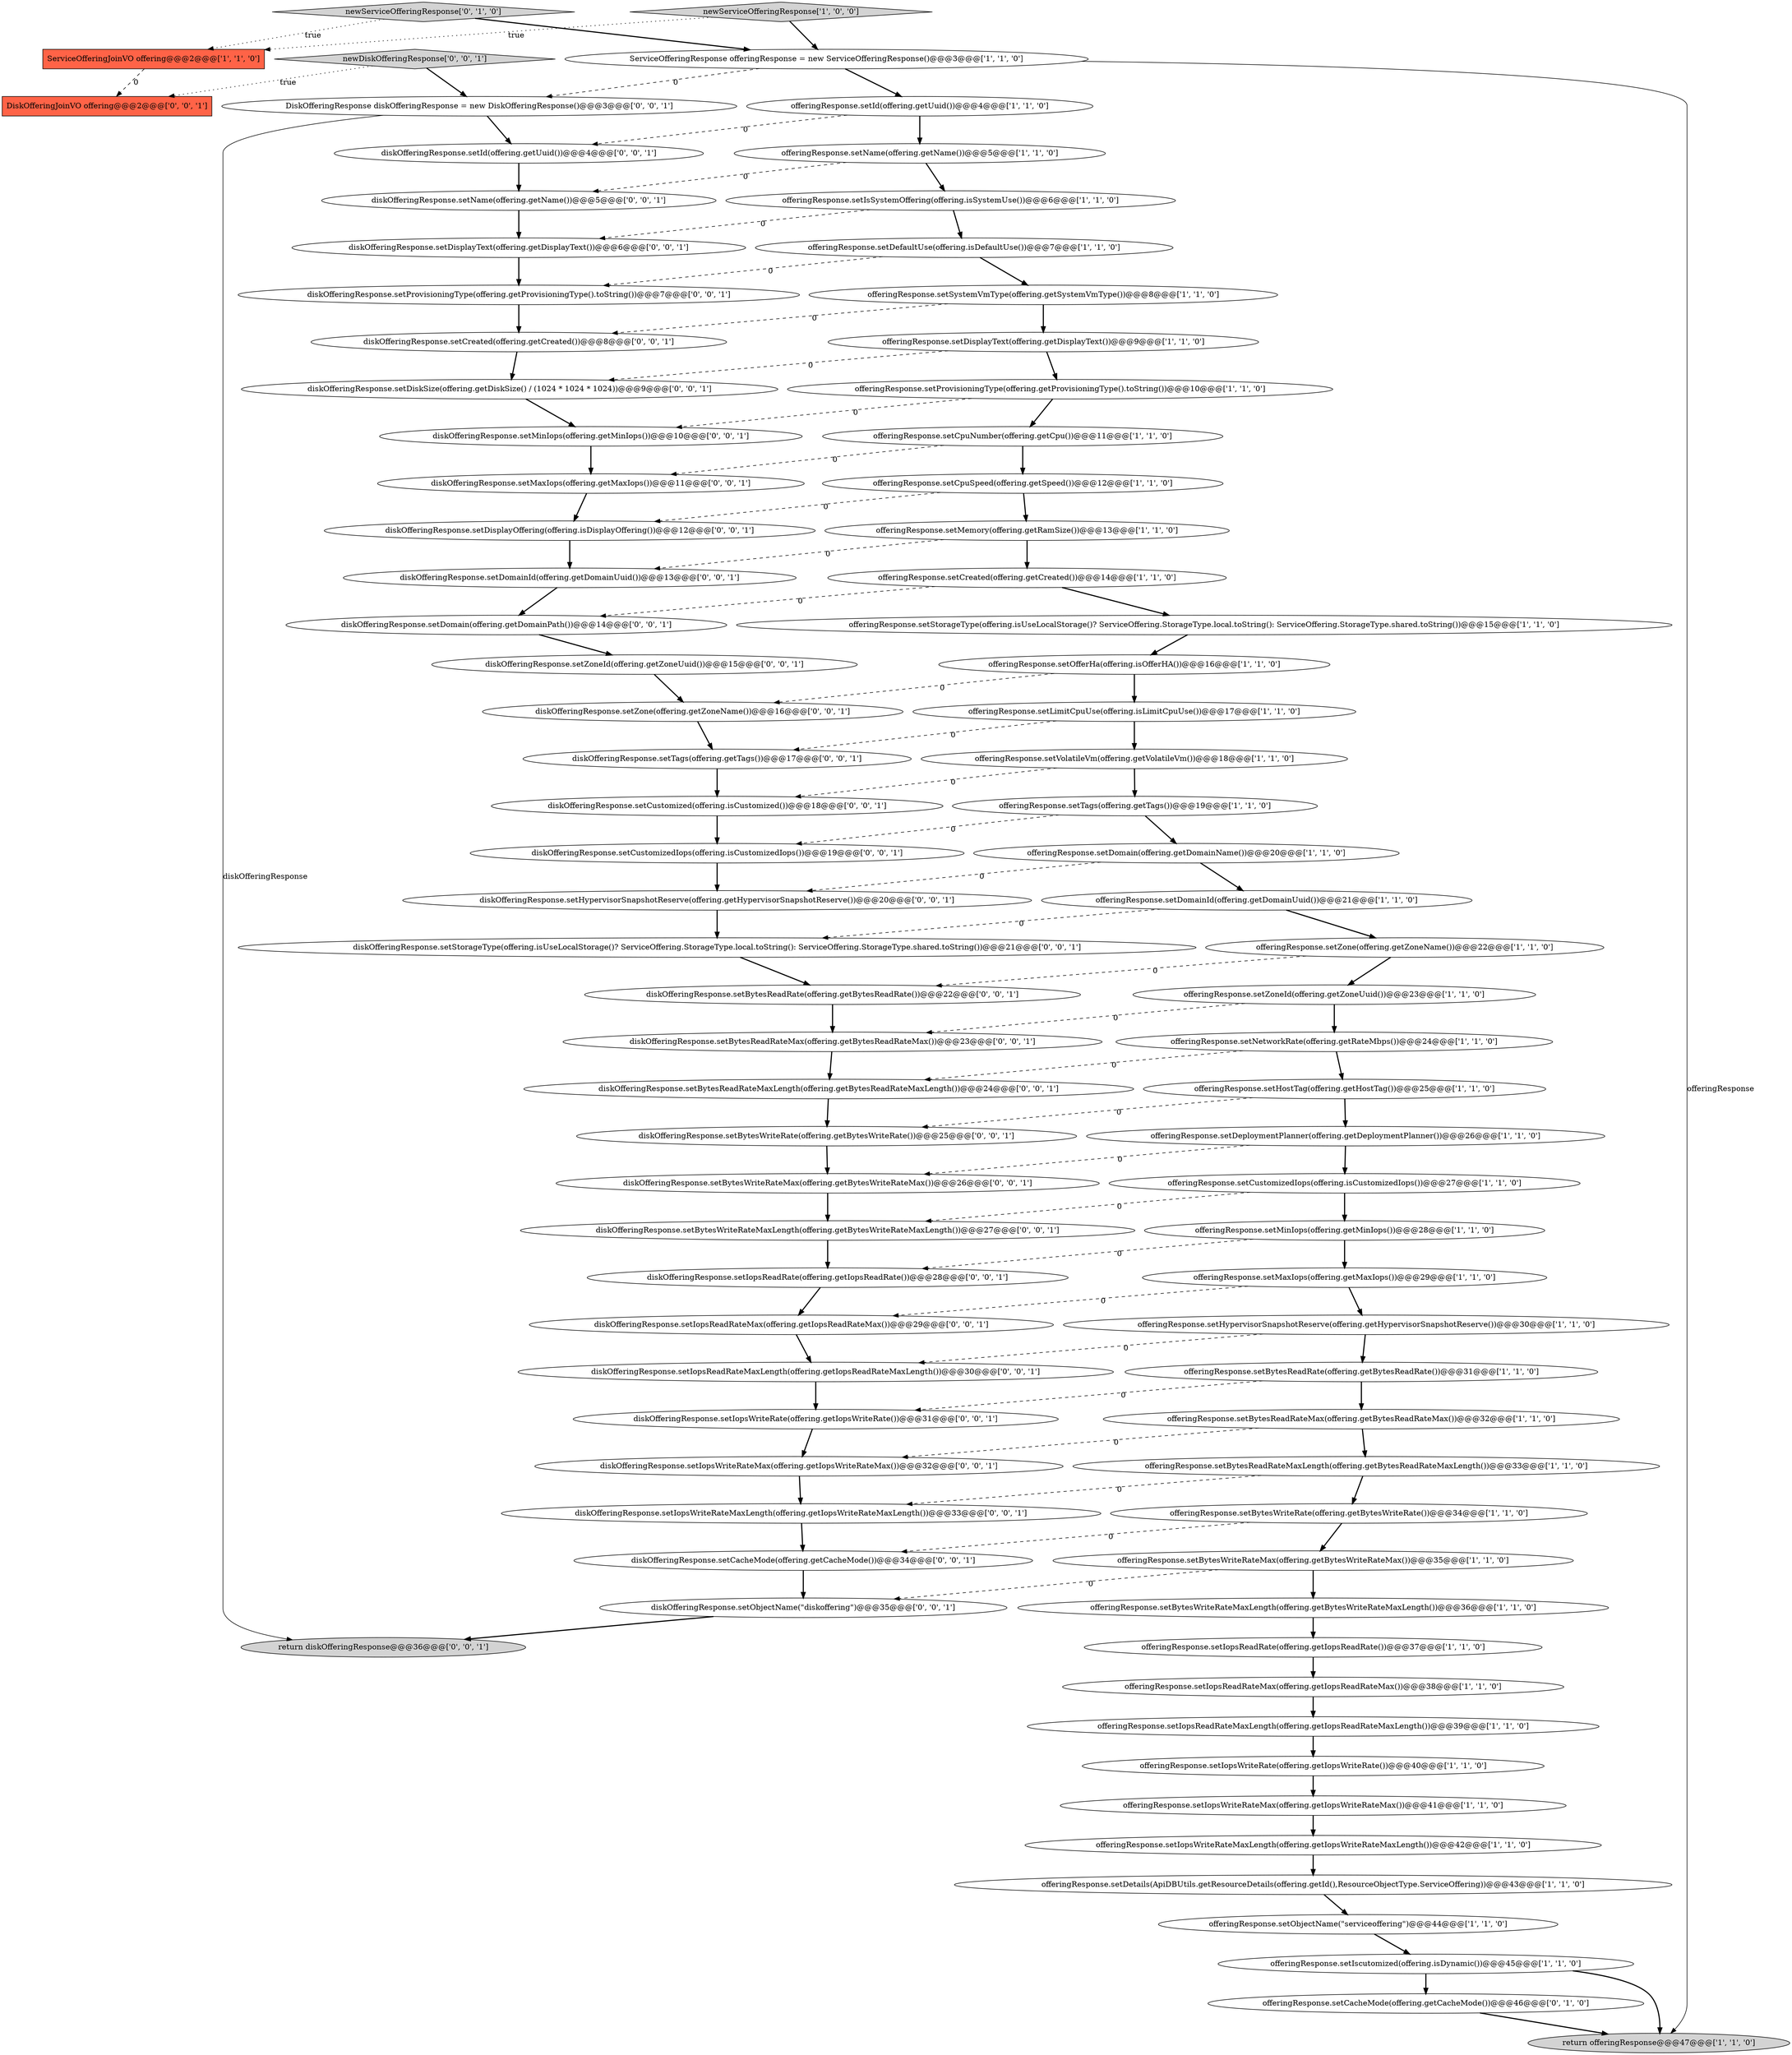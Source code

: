 digraph {
56 [style = filled, label = "diskOfferingResponse.setMinIops(offering.getMinIops())@@@10@@@['0', '0', '1']", fillcolor = white, shape = ellipse image = "AAA0AAABBB3BBB"];
0 [style = filled, label = "offeringResponse.setDomainId(offering.getDomainUuid())@@@21@@@['1', '1', '0']", fillcolor = white, shape = ellipse image = "AAA0AAABBB1BBB"];
43 [style = filled, label = "offeringResponse.setHypervisorSnapshotReserve(offering.getHypervisorSnapshotReserve())@@@30@@@['1', '1', '0']", fillcolor = white, shape = ellipse image = "AAA0AAABBB1BBB"];
10 [style = filled, label = "offeringResponse.setBytesWriteRate(offering.getBytesWriteRate())@@@34@@@['1', '1', '0']", fillcolor = white, shape = ellipse image = "AAA0AAABBB1BBB"];
36 [style = filled, label = "offeringResponse.setName(offering.getName())@@@5@@@['1', '1', '0']", fillcolor = white, shape = ellipse image = "AAA0AAABBB1BBB"];
41 [style = filled, label = "offeringResponse.setCpuSpeed(offering.getSpeed())@@@12@@@['1', '1', '0']", fillcolor = white, shape = ellipse image = "AAA0AAABBB1BBB"];
50 [style = filled, label = "diskOfferingResponse.setIopsWriteRateMax(offering.getIopsWriteRateMax())@@@32@@@['0', '0', '1']", fillcolor = white, shape = ellipse image = "AAA0AAABBB3BBB"];
68 [style = filled, label = "diskOfferingResponse.setDiskSize(offering.getDiskSize() / (1024 * 1024 * 1024))@@@9@@@['0', '0', '1']", fillcolor = white, shape = ellipse image = "AAA0AAABBB3BBB"];
29 [style = filled, label = "offeringResponse.setSystemVmType(offering.getSystemVmType())@@@8@@@['1', '1', '0']", fillcolor = white, shape = ellipse image = "AAA0AAABBB1BBB"];
62 [style = filled, label = "diskOfferingResponse.setDomainId(offering.getDomainUuid())@@@13@@@['0', '0', '1']", fillcolor = white, shape = ellipse image = "AAA0AAABBB3BBB"];
69 [style = filled, label = "diskOfferingResponse.setStorageType(offering.isUseLocalStorage()? ServiceOffering.StorageType.local.toString(): ServiceOffering.StorageType.shared.toString())@@@21@@@['0', '0', '1']", fillcolor = white, shape = ellipse image = "AAA0AAABBB3BBB"];
19 [style = filled, label = "offeringResponse.setBytesReadRateMax(offering.getBytesReadRateMax())@@@32@@@['1', '1', '0']", fillcolor = white, shape = ellipse image = "AAA0AAABBB1BBB"];
8 [style = filled, label = "offeringResponse.setStorageType(offering.isUseLocalStorage()? ServiceOffering.StorageType.local.toString(): ServiceOffering.StorageType.shared.toString())@@@15@@@['1', '1', '0']", fillcolor = white, shape = ellipse image = "AAA0AAABBB1BBB"];
23 [style = filled, label = "offeringResponse.setIopsReadRate(offering.getIopsReadRate())@@@37@@@['1', '1', '0']", fillcolor = white, shape = ellipse image = "AAA0AAABBB1BBB"];
58 [style = filled, label = "diskOfferingResponse.setDisplayOffering(offering.isDisplayOffering())@@@12@@@['0', '0', '1']", fillcolor = white, shape = ellipse image = "AAA0AAABBB3BBB"];
71 [style = filled, label = "diskOfferingResponse.setDomain(offering.getDomainPath())@@@14@@@['0', '0', '1']", fillcolor = white, shape = ellipse image = "AAA0AAABBB3BBB"];
2 [style = filled, label = "offeringResponse.setId(offering.getUuid())@@@4@@@['1', '1', '0']", fillcolor = white, shape = ellipse image = "AAA0AAABBB1BBB"];
39 [style = filled, label = "offeringResponse.setLimitCpuUse(offering.isLimitCpuUse())@@@17@@@['1', '1', '0']", fillcolor = white, shape = ellipse image = "AAA0AAABBB1BBB"];
57 [style = filled, label = "diskOfferingResponse.setCacheMode(offering.getCacheMode())@@@34@@@['0', '0', '1']", fillcolor = white, shape = ellipse image = "AAA0AAABBB3BBB"];
18 [style = filled, label = "offeringResponse.setMaxIops(offering.getMaxIops())@@@29@@@['1', '1', '0']", fillcolor = white, shape = ellipse image = "AAA0AAABBB1BBB"];
4 [style = filled, label = "return offeringResponse@@@47@@@['1', '1', '0']", fillcolor = lightgray, shape = ellipse image = "AAA0AAABBB1BBB"];
21 [style = filled, label = "offeringResponse.setBytesReadRateMaxLength(offering.getBytesReadRateMaxLength())@@@33@@@['1', '1', '0']", fillcolor = white, shape = ellipse image = "AAA0AAABBB1BBB"];
26 [style = filled, label = "offeringResponse.setDefaultUse(offering.isDefaultUse())@@@7@@@['1', '1', '0']", fillcolor = white, shape = ellipse image = "AAA0AAABBB1BBB"];
38 [style = filled, label = "offeringResponse.setProvisioningType(offering.getProvisioningType().toString())@@@10@@@['1', '1', '0']", fillcolor = white, shape = ellipse image = "AAA0AAABBB1BBB"];
59 [style = filled, label = "DiskOfferingJoinVO offering@@@2@@@['0', '0', '1']", fillcolor = tomato, shape = box image = "AAA0AAABBB3BBB"];
1 [style = filled, label = "offeringResponse.setMinIops(offering.getMinIops())@@@28@@@['1', '1', '0']", fillcolor = white, shape = ellipse image = "AAA0AAABBB1BBB"];
52 [style = filled, label = "diskOfferingResponse.setId(offering.getUuid())@@@4@@@['0', '0', '1']", fillcolor = white, shape = ellipse image = "AAA0AAABBB3BBB"];
80 [style = filled, label = "diskOfferingResponse.setMaxIops(offering.getMaxIops())@@@11@@@['0', '0', '1']", fillcolor = white, shape = ellipse image = "AAA0AAABBB3BBB"];
47 [style = filled, label = "newServiceOfferingResponse['0', '1', '0']", fillcolor = lightgray, shape = diamond image = "AAA0AAABBB2BBB"];
81 [style = filled, label = "diskOfferingResponse.setBytesReadRateMaxLength(offering.getBytesReadRateMaxLength())@@@24@@@['0', '0', '1']", fillcolor = white, shape = ellipse image = "AAA0AAABBB3BBB"];
35 [style = filled, label = "ServiceOfferingJoinVO offering@@@2@@@['1', '1', '0']", fillcolor = tomato, shape = box image = "AAA0AAABBB1BBB"];
3 [style = filled, label = "offeringResponse.setCpuNumber(offering.getCpu())@@@11@@@['1', '1', '0']", fillcolor = white, shape = ellipse image = "AAA0AAABBB1BBB"];
24 [style = filled, label = "offeringResponse.setIopsReadRateMaxLength(offering.getIopsReadRateMaxLength())@@@39@@@['1', '1', '0']", fillcolor = white, shape = ellipse image = "AAA0AAABBB1BBB"];
42 [style = filled, label = "ServiceOfferingResponse offeringResponse = new ServiceOfferingResponse()@@@3@@@['1', '1', '0']", fillcolor = white, shape = ellipse image = "AAA0AAABBB1BBB"];
46 [style = filled, label = "offeringResponse.setCacheMode(offering.getCacheMode())@@@46@@@['0', '1', '0']", fillcolor = white, shape = ellipse image = "AAA1AAABBB2BBB"];
73 [style = filled, label = "newDiskOfferingResponse['0', '0', '1']", fillcolor = lightgray, shape = diamond image = "AAA0AAABBB3BBB"];
45 [style = filled, label = "offeringResponse.setZoneId(offering.getZoneUuid())@@@23@@@['1', '1', '0']", fillcolor = white, shape = ellipse image = "AAA0AAABBB1BBB"];
44 [style = filled, label = "offeringResponse.setIopsReadRateMax(offering.getIopsReadRateMax())@@@38@@@['1', '1', '0']", fillcolor = white, shape = ellipse image = "AAA0AAABBB1BBB"];
76 [style = filled, label = "diskOfferingResponse.setBytesWriteRateMax(offering.getBytesWriteRateMax())@@@26@@@['0', '0', '1']", fillcolor = white, shape = ellipse image = "AAA0AAABBB3BBB"];
28 [style = filled, label = "offeringResponse.setCustomizedIops(offering.isCustomizedIops())@@@27@@@['1', '1', '0']", fillcolor = white, shape = ellipse image = "AAA0AAABBB1BBB"];
32 [style = filled, label = "offeringResponse.setObjectName(\"serviceoffering\")@@@44@@@['1', '1', '0']", fillcolor = white, shape = ellipse image = "AAA0AAABBB1BBB"];
78 [style = filled, label = "diskOfferingResponse.setIopsWriteRate(offering.getIopsWriteRate())@@@31@@@['0', '0', '1']", fillcolor = white, shape = ellipse image = "AAA0AAABBB3BBB"];
9 [style = filled, label = "offeringResponse.setOfferHa(offering.isOfferHA())@@@16@@@['1', '1', '0']", fillcolor = white, shape = ellipse image = "AAA0AAABBB1BBB"];
65 [style = filled, label = "diskOfferingResponse.setBytesReadRate(offering.getBytesReadRate())@@@22@@@['0', '0', '1']", fillcolor = white, shape = ellipse image = "AAA0AAABBB3BBB"];
12 [style = filled, label = "offeringResponse.setVolatileVm(offering.getVolatileVm())@@@18@@@['1', '1', '0']", fillcolor = white, shape = ellipse image = "AAA0AAABBB1BBB"];
27 [style = filled, label = "offeringResponse.setDeploymentPlanner(offering.getDeploymentPlanner())@@@26@@@['1', '1', '0']", fillcolor = white, shape = ellipse image = "AAA0AAABBB1BBB"];
55 [style = filled, label = "diskOfferingResponse.setCustomizedIops(offering.isCustomizedIops())@@@19@@@['0', '0', '1']", fillcolor = white, shape = ellipse image = "AAA0AAABBB3BBB"];
75 [style = filled, label = "diskOfferingResponse.setBytesReadRateMax(offering.getBytesReadRateMax())@@@23@@@['0', '0', '1']", fillcolor = white, shape = ellipse image = "AAA0AAABBB3BBB"];
5 [style = filled, label = "offeringResponse.setTags(offering.getTags())@@@19@@@['1', '1', '0']", fillcolor = white, shape = ellipse image = "AAA0AAABBB1BBB"];
31 [style = filled, label = "offeringResponse.setIopsWriteRate(offering.getIopsWriteRate())@@@40@@@['1', '1', '0']", fillcolor = white, shape = ellipse image = "AAA0AAABBB1BBB"];
40 [style = filled, label = "offeringResponse.setDisplayText(offering.getDisplayText())@@@9@@@['1', '1', '0']", fillcolor = white, shape = ellipse image = "AAA0AAABBB1BBB"];
51 [style = filled, label = "diskOfferingResponse.setBytesWriteRateMaxLength(offering.getBytesWriteRateMaxLength())@@@27@@@['0', '0', '1']", fillcolor = white, shape = ellipse image = "AAA0AAABBB3BBB"];
70 [style = filled, label = "diskOfferingResponse.setCustomized(offering.isCustomized())@@@18@@@['0', '0', '1']", fillcolor = white, shape = ellipse image = "AAA0AAABBB3BBB"];
7 [style = filled, label = "offeringResponse.setBytesWriteRateMax(offering.getBytesWriteRateMax())@@@35@@@['1', '1', '0']", fillcolor = white, shape = ellipse image = "AAA0AAABBB1BBB"];
6 [style = filled, label = "offeringResponse.setHostTag(offering.getHostTag())@@@25@@@['1', '1', '0']", fillcolor = white, shape = ellipse image = "AAA0AAABBB1BBB"];
33 [style = filled, label = "offeringResponse.setBytesReadRate(offering.getBytesReadRate())@@@31@@@['1', '1', '0']", fillcolor = white, shape = ellipse image = "AAA0AAABBB1BBB"];
30 [style = filled, label = "offeringResponse.setCreated(offering.getCreated())@@@14@@@['1', '1', '0']", fillcolor = white, shape = ellipse image = "AAA0AAABBB1BBB"];
15 [style = filled, label = "offeringResponse.setBytesWriteRateMaxLength(offering.getBytesWriteRateMaxLength())@@@36@@@['1', '1', '0']", fillcolor = white, shape = ellipse image = "AAA0AAABBB1BBB"];
34 [style = filled, label = "offeringResponse.setIsSystemOffering(offering.isSystemUse())@@@6@@@['1', '1', '0']", fillcolor = white, shape = ellipse image = "AAA0AAABBB1BBB"];
67 [style = filled, label = "diskOfferingResponse.setCreated(offering.getCreated())@@@8@@@['0', '0', '1']", fillcolor = white, shape = ellipse image = "AAA0AAABBB3BBB"];
37 [style = filled, label = "offeringResponse.setDomain(offering.getDomainName())@@@20@@@['1', '1', '0']", fillcolor = white, shape = ellipse image = "AAA0AAABBB1BBB"];
54 [style = filled, label = "return diskOfferingResponse@@@36@@@['0', '0', '1']", fillcolor = lightgray, shape = ellipse image = "AAA0AAABBB3BBB"];
82 [style = filled, label = "diskOfferingResponse.setIopsReadRateMaxLength(offering.getIopsReadRateMaxLength())@@@30@@@['0', '0', '1']", fillcolor = white, shape = ellipse image = "AAA0AAABBB3BBB"];
74 [style = filled, label = "DiskOfferingResponse diskOfferingResponse = new DiskOfferingResponse()@@@3@@@['0', '0', '1']", fillcolor = white, shape = ellipse image = "AAA0AAABBB3BBB"];
49 [style = filled, label = "diskOfferingResponse.setName(offering.getName())@@@5@@@['0', '0', '1']", fillcolor = white, shape = ellipse image = "AAA0AAABBB3BBB"];
60 [style = filled, label = "diskOfferingResponse.setIopsReadRate(offering.getIopsReadRate())@@@28@@@['0', '0', '1']", fillcolor = white, shape = ellipse image = "AAA0AAABBB3BBB"];
53 [style = filled, label = "diskOfferingResponse.setZoneId(offering.getZoneUuid())@@@15@@@['0', '0', '1']", fillcolor = white, shape = ellipse image = "AAA0AAABBB3BBB"];
66 [style = filled, label = "diskOfferingResponse.setProvisioningType(offering.getProvisioningType().toString())@@@7@@@['0', '0', '1']", fillcolor = white, shape = ellipse image = "AAA0AAABBB3BBB"];
14 [style = filled, label = "offeringResponse.setMemory(offering.getRamSize())@@@13@@@['1', '1', '0']", fillcolor = white, shape = ellipse image = "AAA0AAABBB1BBB"];
13 [style = filled, label = "offeringResponse.setNetworkRate(offering.getRateMbps())@@@24@@@['1', '1', '0']", fillcolor = white, shape = ellipse image = "AAA0AAABBB1BBB"];
11 [style = filled, label = "offeringResponse.setIscutomized(offering.isDynamic())@@@45@@@['1', '1', '0']", fillcolor = white, shape = ellipse image = "AAA0AAABBB1BBB"];
20 [style = filled, label = "offeringResponse.setZone(offering.getZoneName())@@@22@@@['1', '1', '0']", fillcolor = white, shape = ellipse image = "AAA0AAABBB1BBB"];
64 [style = filled, label = "diskOfferingResponse.setBytesWriteRate(offering.getBytesWriteRate())@@@25@@@['0', '0', '1']", fillcolor = white, shape = ellipse image = "AAA0AAABBB3BBB"];
48 [style = filled, label = "diskOfferingResponse.setTags(offering.getTags())@@@17@@@['0', '0', '1']", fillcolor = white, shape = ellipse image = "AAA0AAABBB3BBB"];
77 [style = filled, label = "diskOfferingResponse.setIopsReadRateMax(offering.getIopsReadRateMax())@@@29@@@['0', '0', '1']", fillcolor = white, shape = ellipse image = "AAA0AAABBB3BBB"];
83 [style = filled, label = "diskOfferingResponse.setObjectName(\"diskoffering\")@@@35@@@['0', '0', '1']", fillcolor = white, shape = ellipse image = "AAA0AAABBB3BBB"];
61 [style = filled, label = "diskOfferingResponse.setIopsWriteRateMaxLength(offering.getIopsWriteRateMaxLength())@@@33@@@['0', '0', '1']", fillcolor = white, shape = ellipse image = "AAA0AAABBB3BBB"];
16 [style = filled, label = "newServiceOfferingResponse['1', '0', '0']", fillcolor = lightgray, shape = diamond image = "AAA0AAABBB1BBB"];
17 [style = filled, label = "offeringResponse.setIopsWriteRateMax(offering.getIopsWriteRateMax())@@@41@@@['1', '1', '0']", fillcolor = white, shape = ellipse image = "AAA0AAABBB1BBB"];
79 [style = filled, label = "diskOfferingResponse.setZone(offering.getZoneName())@@@16@@@['0', '0', '1']", fillcolor = white, shape = ellipse image = "AAA0AAABBB3BBB"];
25 [style = filled, label = "offeringResponse.setDetails(ApiDBUtils.getResourceDetails(offering.getId(),ResourceObjectType.ServiceOffering))@@@43@@@['1', '1', '0']", fillcolor = white, shape = ellipse image = "AAA0AAABBB1BBB"];
72 [style = filled, label = "diskOfferingResponse.setHypervisorSnapshotReserve(offering.getHypervisorSnapshotReserve())@@@20@@@['0', '0', '1']", fillcolor = white, shape = ellipse image = "AAA0AAABBB3BBB"];
63 [style = filled, label = "diskOfferingResponse.setDisplayText(offering.getDisplayText())@@@6@@@['0', '0', '1']", fillcolor = white, shape = ellipse image = "AAA0AAABBB3BBB"];
22 [style = filled, label = "offeringResponse.setIopsWriteRateMaxLength(offering.getIopsWriteRateMaxLength())@@@42@@@['1', '1', '0']", fillcolor = white, shape = ellipse image = "AAA0AAABBB1BBB"];
11->46 [style = bold, label=""];
11->4 [style = bold, label=""];
27->76 [style = dashed, label="0"];
12->70 [style = dashed, label="0"];
0->69 [style = dashed, label="0"];
74->54 [style = solid, label="diskOfferingResponse"];
13->6 [style = bold, label=""];
66->67 [style = bold, label=""];
1->18 [style = bold, label=""];
69->65 [style = bold, label=""];
38->56 [style = dashed, label="0"];
61->57 [style = bold, label=""];
37->72 [style = dashed, label="0"];
37->0 [style = bold, label=""];
0->20 [style = bold, label=""];
58->62 [style = bold, label=""];
28->1 [style = bold, label=""];
42->2 [style = bold, label=""];
33->78 [style = dashed, label="0"];
1->60 [style = dashed, label="0"];
10->57 [style = dashed, label="0"];
47->35 [style = dotted, label="true"];
45->13 [style = bold, label=""];
82->78 [style = bold, label=""];
17->22 [style = bold, label=""];
70->55 [style = bold, label=""];
53->79 [style = bold, label=""];
42->4 [style = solid, label="offeringResponse"];
50->61 [style = bold, label=""];
34->26 [style = bold, label=""];
3->80 [style = dashed, label="0"];
9->39 [style = bold, label=""];
56->80 [style = bold, label=""];
76->51 [style = bold, label=""];
16->35 [style = dotted, label="true"];
29->67 [style = dashed, label="0"];
27->28 [style = bold, label=""];
68->56 [style = bold, label=""];
13->81 [style = dashed, label="0"];
15->23 [style = bold, label=""];
72->69 [style = bold, label=""];
32->11 [style = bold, label=""];
26->66 [style = dashed, label="0"];
41->58 [style = dashed, label="0"];
57->83 [style = bold, label=""];
55->72 [style = bold, label=""];
6->27 [style = bold, label=""];
5->37 [style = bold, label=""];
63->66 [style = bold, label=""];
2->36 [style = bold, label=""];
10->7 [style = bold, label=""];
42->74 [style = dashed, label="0"];
14->30 [style = bold, label=""];
31->17 [style = bold, label=""];
22->25 [style = bold, label=""];
65->75 [style = bold, label=""];
48->70 [style = bold, label=""];
18->43 [style = bold, label=""];
44->24 [style = bold, label=""];
62->71 [style = bold, label=""];
43->82 [style = dashed, label="0"];
36->49 [style = dashed, label="0"];
43->33 [style = bold, label=""];
41->14 [style = bold, label=""];
46->4 [style = bold, label=""];
78->50 [style = bold, label=""];
49->63 [style = bold, label=""];
18->77 [style = dashed, label="0"];
21->61 [style = dashed, label="0"];
16->42 [style = bold, label=""];
67->68 [style = bold, label=""];
21->10 [style = bold, label=""];
5->55 [style = dashed, label="0"];
35->59 [style = dashed, label="0"];
24->31 [style = bold, label=""];
2->52 [style = dashed, label="0"];
7->83 [style = dashed, label="0"];
9->79 [style = dashed, label="0"];
77->82 [style = bold, label=""];
7->15 [style = bold, label=""];
23->44 [style = bold, label=""];
52->49 [style = bold, label=""];
80->58 [style = bold, label=""];
26->29 [style = bold, label=""];
30->71 [style = dashed, label="0"];
47->42 [style = bold, label=""];
60->77 [style = bold, label=""];
40->38 [style = bold, label=""];
29->40 [style = bold, label=""];
25->32 [style = bold, label=""];
14->62 [style = dashed, label="0"];
8->9 [style = bold, label=""];
64->76 [style = bold, label=""];
83->54 [style = bold, label=""];
73->74 [style = bold, label=""];
75->81 [style = bold, label=""];
39->48 [style = dashed, label="0"];
40->68 [style = dashed, label="0"];
20->45 [style = bold, label=""];
51->60 [style = bold, label=""];
20->65 [style = dashed, label="0"];
19->21 [style = bold, label=""];
81->64 [style = bold, label=""];
12->5 [style = bold, label=""];
38->3 [style = bold, label=""];
39->12 [style = bold, label=""];
79->48 [style = bold, label=""];
34->63 [style = dashed, label="0"];
36->34 [style = bold, label=""];
45->75 [style = dashed, label="0"];
3->41 [style = bold, label=""];
71->53 [style = bold, label=""];
28->51 [style = dashed, label="0"];
33->19 [style = bold, label=""];
73->59 [style = dotted, label="true"];
30->8 [style = bold, label=""];
6->64 [style = dashed, label="0"];
74->52 [style = bold, label=""];
19->50 [style = dashed, label="0"];
}
